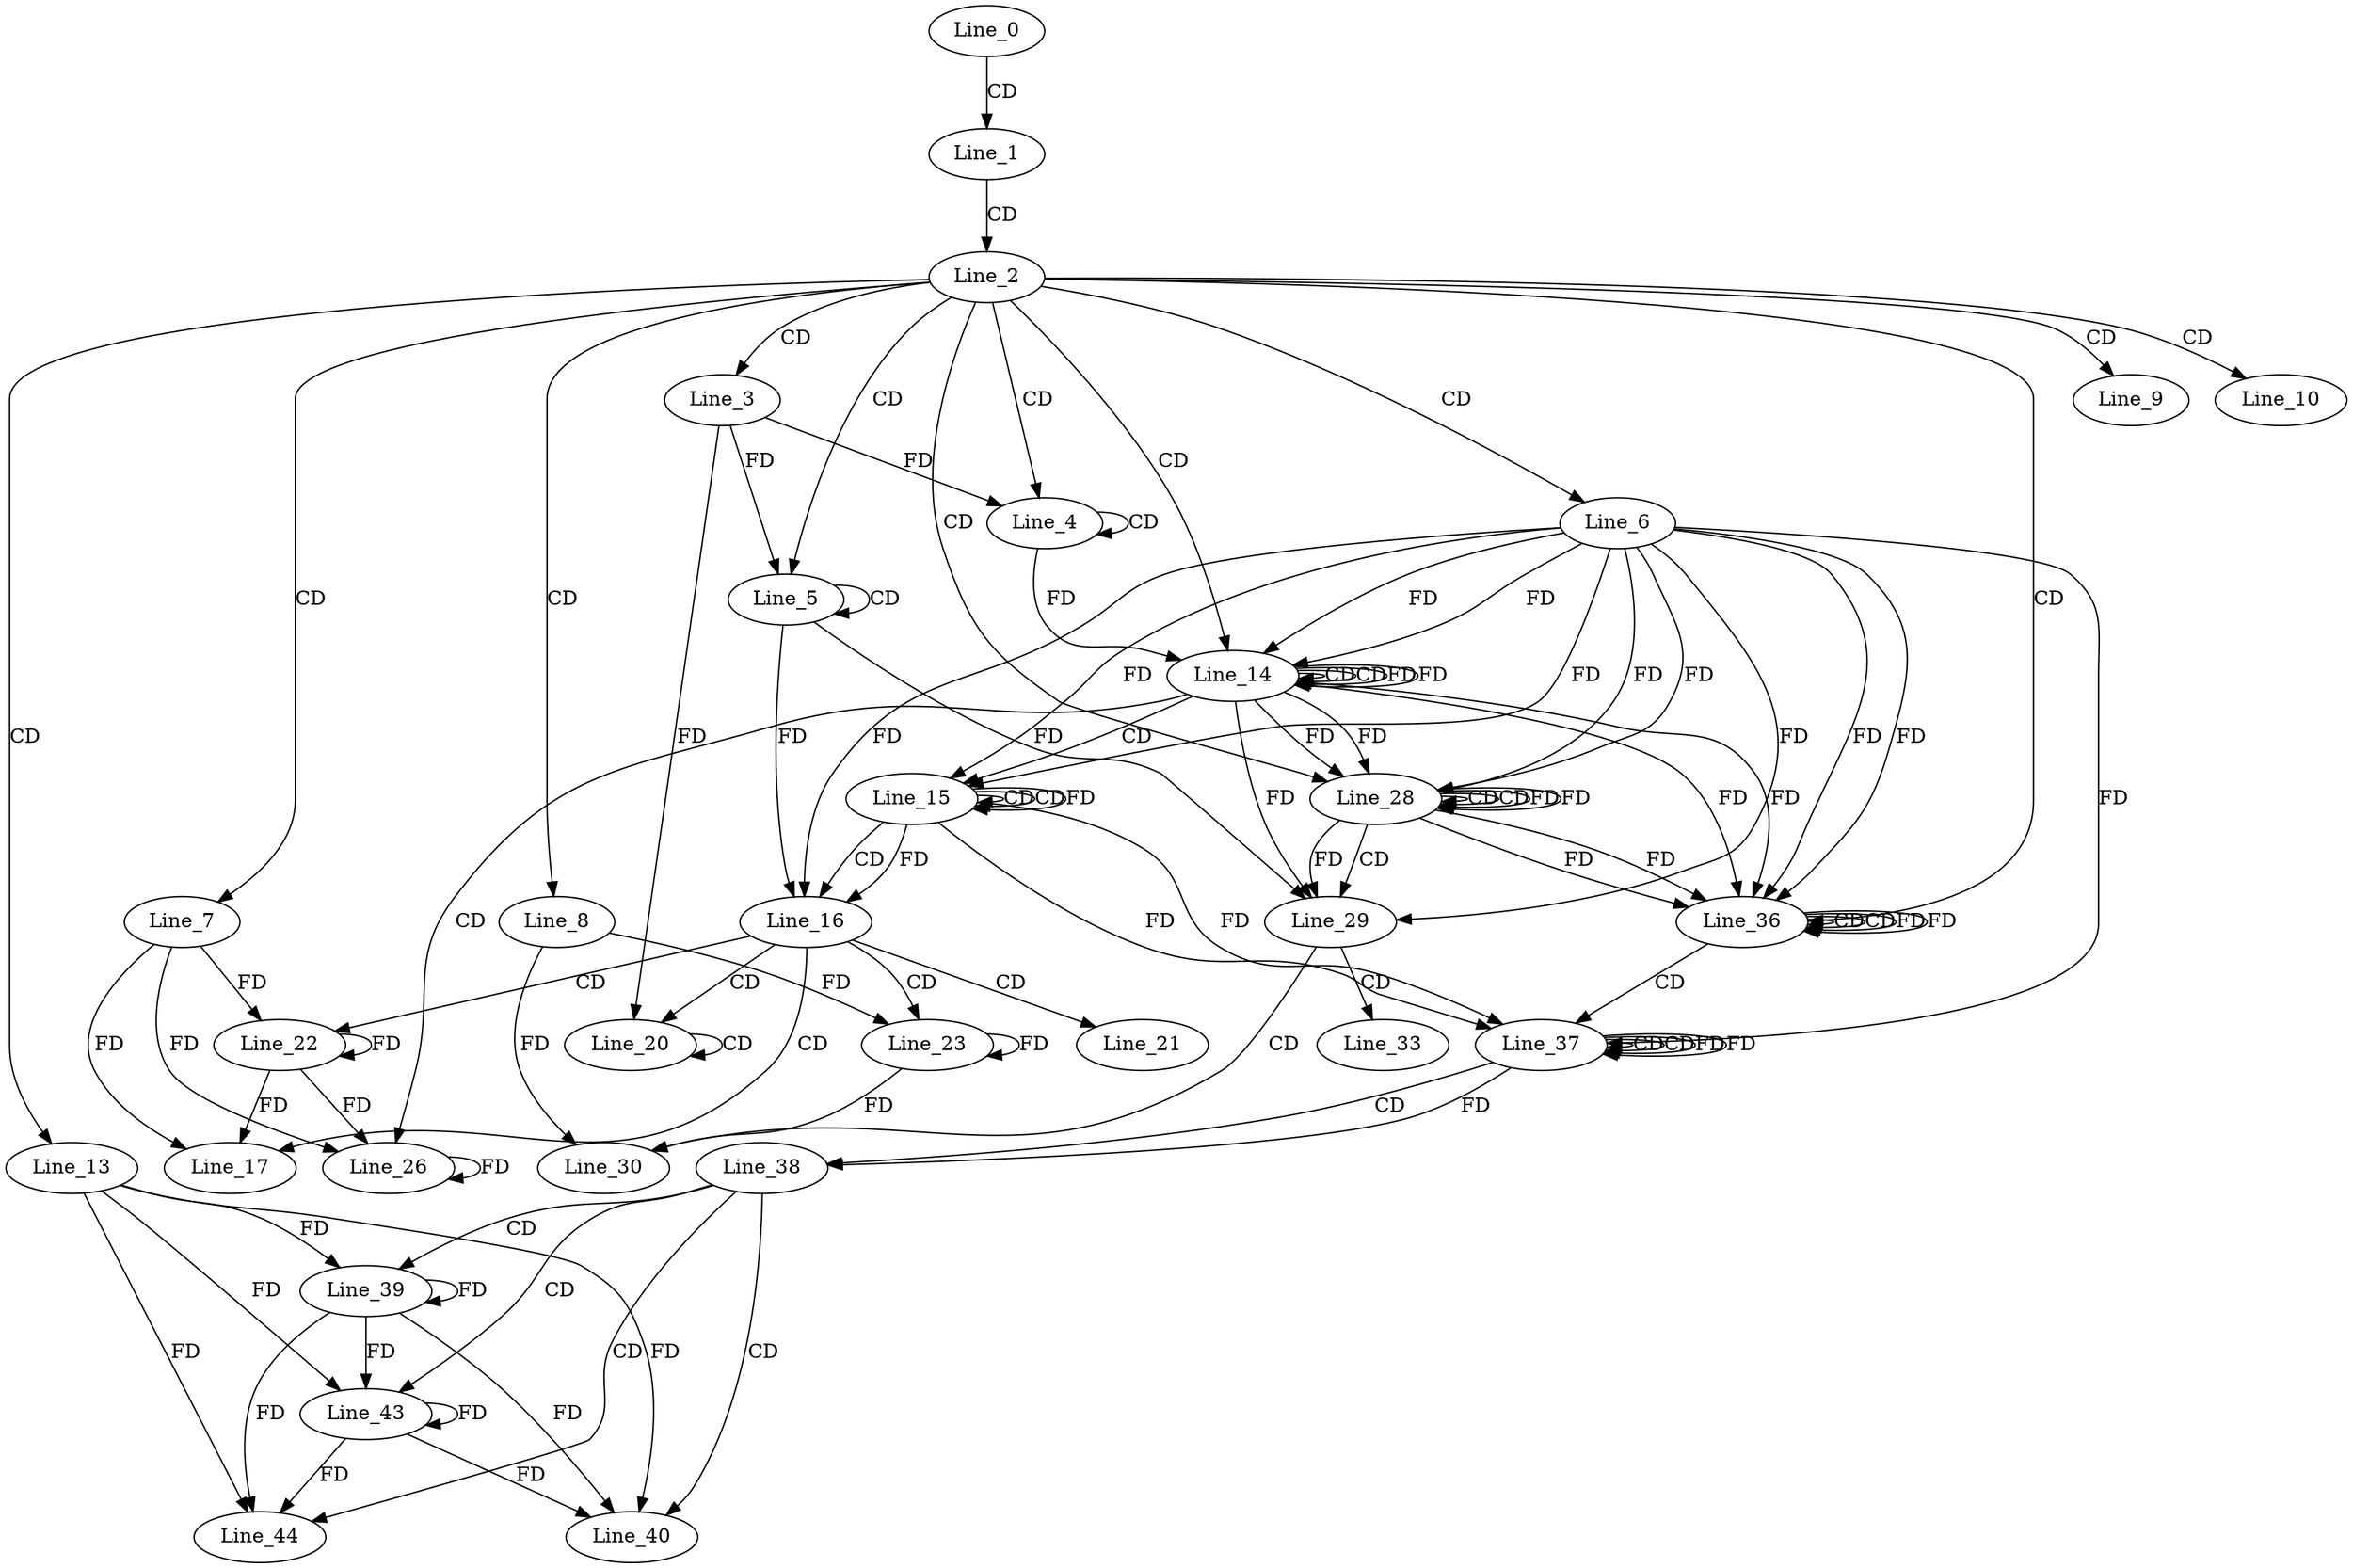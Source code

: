 digraph G {
  Line_0;
  Line_1;
  Line_2;
  Line_3;
  Line_4;
  Line_4;
  Line_5;
  Line_5;
  Line_6;
  Line_7;
  Line_8;
  Line_9;
  Line_10;
  Line_13;
  Line_14;
  Line_14;
  Line_14;
  Line_15;
  Line_15;
  Line_15;
  Line_16;
  Line_17;
  Line_20;
  Line_20;
  Line_21;
  Line_22;
  Line_23;
  Line_26;
  Line_28;
  Line_28;
  Line_28;
  Line_29;
  Line_30;
  Line_33;
  Line_36;
  Line_36;
  Line_36;
  Line_37;
  Line_37;
  Line_37;
  Line_38;
  Line_39;
  Line_39;
  Line_40;
  Line_43;
  Line_44;
  Line_0 -> Line_1 [ label="CD" ];
  Line_1 -> Line_2 [ label="CD" ];
  Line_2 -> Line_3 [ label="CD" ];
  Line_2 -> Line_4 [ label="CD" ];
  Line_4 -> Line_4 [ label="CD" ];
  Line_3 -> Line_4 [ label="FD" ];
  Line_2 -> Line_5 [ label="CD" ];
  Line_5 -> Line_5 [ label="CD" ];
  Line_3 -> Line_5 [ label="FD" ];
  Line_2 -> Line_6 [ label="CD" ];
  Line_2 -> Line_7 [ label="CD" ];
  Line_2 -> Line_8 [ label="CD" ];
  Line_2 -> Line_9 [ label="CD" ];
  Line_2 -> Line_10 [ label="CD" ];
  Line_2 -> Line_13 [ label="CD" ];
  Line_2 -> Line_14 [ label="CD" ];
  Line_14 -> Line_14 [ label="CD" ];
  Line_6 -> Line_14 [ label="FD" ];
  Line_4 -> Line_14 [ label="FD" ];
  Line_14 -> Line_14 [ label="CD" ];
  Line_14 -> Line_14 [ label="FD" ];
  Line_6 -> Line_14 [ label="FD" ];
  Line_14 -> Line_15 [ label="CD" ];
  Line_15 -> Line_15 [ label="CD" ];
  Line_6 -> Line_15 [ label="FD" ];
  Line_15 -> Line_15 [ label="CD" ];
  Line_15 -> Line_15 [ label="FD" ];
  Line_6 -> Line_15 [ label="FD" ];
  Line_15 -> Line_16 [ label="CD" ];
  Line_15 -> Line_16 [ label="FD" ];
  Line_6 -> Line_16 [ label="FD" ];
  Line_5 -> Line_16 [ label="FD" ];
  Line_16 -> Line_17 [ label="CD" ];
  Line_7 -> Line_17 [ label="FD" ];
  Line_16 -> Line_20 [ label="CD" ];
  Line_20 -> Line_20 [ label="CD" ];
  Line_3 -> Line_20 [ label="FD" ];
  Line_16 -> Line_21 [ label="CD" ];
  Line_16 -> Line_22 [ label="CD" ];
  Line_22 -> Line_22 [ label="FD" ];
  Line_7 -> Line_22 [ label="FD" ];
  Line_16 -> Line_23 [ label="CD" ];
  Line_23 -> Line_23 [ label="FD" ];
  Line_8 -> Line_23 [ label="FD" ];
  Line_14 -> Line_26 [ label="CD" ];
  Line_22 -> Line_26 [ label="FD" ];
  Line_26 -> Line_26 [ label="FD" ];
  Line_7 -> Line_26 [ label="FD" ];
  Line_2 -> Line_28 [ label="CD" ];
  Line_28 -> Line_28 [ label="CD" ];
  Line_14 -> Line_28 [ label="FD" ];
  Line_6 -> Line_28 [ label="FD" ];
  Line_28 -> Line_28 [ label="CD" ];
  Line_28 -> Line_28 [ label="FD" ];
  Line_14 -> Line_28 [ label="FD" ];
  Line_6 -> Line_28 [ label="FD" ];
  Line_28 -> Line_29 [ label="CD" ];
  Line_28 -> Line_29 [ label="FD" ];
  Line_14 -> Line_29 [ label="FD" ];
  Line_6 -> Line_29 [ label="FD" ];
  Line_5 -> Line_29 [ label="FD" ];
  Line_29 -> Line_30 [ label="CD" ];
  Line_23 -> Line_30 [ label="FD" ];
  Line_8 -> Line_30 [ label="FD" ];
  Line_29 -> Line_33 [ label="CD" ];
  Line_2 -> Line_36 [ label="CD" ];
  Line_36 -> Line_36 [ label="CD" ];
  Line_28 -> Line_36 [ label="FD" ];
  Line_14 -> Line_36 [ label="FD" ];
  Line_6 -> Line_36 [ label="FD" ];
  Line_36 -> Line_36 [ label="CD" ];
  Line_36 -> Line_36 [ label="FD" ];
  Line_28 -> Line_36 [ label="FD" ];
  Line_14 -> Line_36 [ label="FD" ];
  Line_6 -> Line_36 [ label="FD" ];
  Line_36 -> Line_37 [ label="CD" ];
  Line_37 -> Line_37 [ label="CD" ];
  Line_15 -> Line_37 [ label="FD" ];
  Line_37 -> Line_37 [ label="CD" ];
  Line_37 -> Line_37 [ label="FD" ];
  Line_15 -> Line_37 [ label="FD" ];
  Line_6 -> Line_37 [ label="FD" ];
  Line_37 -> Line_38 [ label="CD" ];
  Line_37 -> Line_38 [ label="FD" ];
  Line_38 -> Line_39 [ label="CD" ];
  Line_39 -> Line_39 [ label="FD" ];
  Line_13 -> Line_39 [ label="FD" ];
  Line_38 -> Line_40 [ label="CD" ];
  Line_39 -> Line_40 [ label="FD" ];
  Line_13 -> Line_40 [ label="FD" ];
  Line_38 -> Line_43 [ label="CD" ];
  Line_39 -> Line_43 [ label="FD" ];
  Line_43 -> Line_43 [ label="FD" ];
  Line_13 -> Line_43 [ label="FD" ];
  Line_38 -> Line_44 [ label="CD" ];
  Line_39 -> Line_44 [ label="FD" ];
  Line_43 -> Line_44 [ label="FD" ];
  Line_13 -> Line_44 [ label="FD" ];
  Line_14 -> Line_14 [ label="FD" ];
  Line_22 -> Line_17 [ label="FD" ];
  Line_28 -> Line_28 [ label="FD" ];
  Line_36 -> Line_36 [ label="FD" ];
  Line_37 -> Line_37 [ label="FD" ];
  Line_43 -> Line_40 [ label="FD" ];
}
